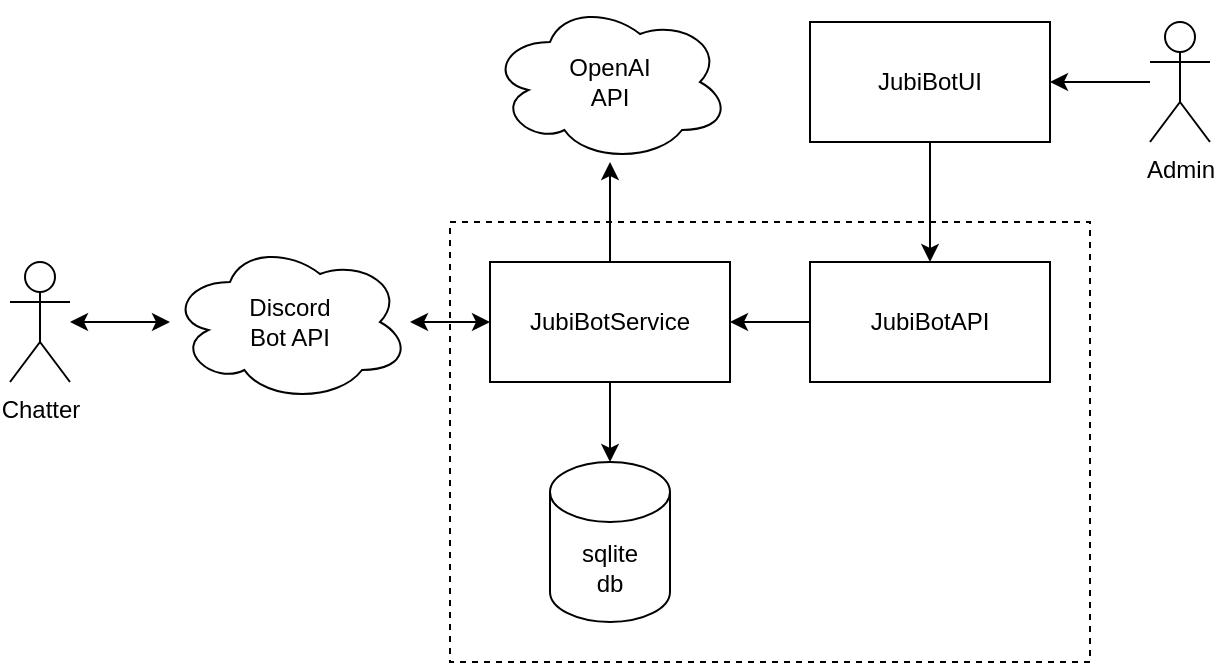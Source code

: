 <mxfile version="24.1.0" type="device">
  <diagram name="Page-1" id="euezzLX40mQLXLADtUO-">
    <mxGraphModel dx="819" dy="478" grid="1" gridSize="10" guides="1" tooltips="1" connect="1" arrows="1" fold="1" page="1" pageScale="1" pageWidth="1600" pageHeight="900" math="0" shadow="0">
      <root>
        <mxCell id="0" />
        <mxCell id="1" parent="0" />
        <mxCell id="NVZKQTPl5RfNsQLIiv2C-17" value="" style="rounded=0;whiteSpace=wrap;html=1;fillColor=none;dashed=1;" vertex="1" parent="1">
          <mxGeometry x="460" y="290" width="320" height="220" as="geometry" />
        </mxCell>
        <mxCell id="NVZKQTPl5RfNsQLIiv2C-7" style="edgeStyle=orthogonalEdgeStyle;rounded=0;orthogonalLoop=1;jettySize=auto;html=1;startArrow=classic;startFill=1;" edge="1" parent="1" source="NVZKQTPl5RfNsQLIiv2C-1" target="NVZKQTPl5RfNsQLIiv2C-3">
          <mxGeometry relative="1" as="geometry" />
        </mxCell>
        <mxCell id="NVZKQTPl5RfNsQLIiv2C-1" value="Chatter" style="shape=umlActor;verticalLabelPosition=bottom;verticalAlign=top;html=1;outlineConnect=0;" vertex="1" parent="1">
          <mxGeometry x="240" y="310" width="30" height="60" as="geometry" />
        </mxCell>
        <mxCell id="NVZKQTPl5RfNsQLIiv2C-6" style="edgeStyle=orthogonalEdgeStyle;rounded=0;orthogonalLoop=1;jettySize=auto;html=1;startArrow=classic;startFill=1;" edge="1" parent="1" source="NVZKQTPl5RfNsQLIiv2C-3" target="NVZKQTPl5RfNsQLIiv2C-5">
          <mxGeometry relative="1" as="geometry" />
        </mxCell>
        <mxCell id="NVZKQTPl5RfNsQLIiv2C-3" value="Discord&lt;div&gt;Bot API&lt;/div&gt;" style="ellipse;shape=cloud;whiteSpace=wrap;html=1;" vertex="1" parent="1">
          <mxGeometry x="320" y="300" width="120" height="80" as="geometry" />
        </mxCell>
        <mxCell id="NVZKQTPl5RfNsQLIiv2C-14" style="edgeStyle=orthogonalEdgeStyle;rounded=0;orthogonalLoop=1;jettySize=auto;html=1;" edge="1" parent="1" source="NVZKQTPl5RfNsQLIiv2C-5" target="NVZKQTPl5RfNsQLIiv2C-13">
          <mxGeometry relative="1" as="geometry" />
        </mxCell>
        <mxCell id="NVZKQTPl5RfNsQLIiv2C-21" style="edgeStyle=orthogonalEdgeStyle;rounded=0;orthogonalLoop=1;jettySize=auto;html=1;" edge="1" parent="1" source="NVZKQTPl5RfNsQLIiv2C-5" target="NVZKQTPl5RfNsQLIiv2C-20">
          <mxGeometry relative="1" as="geometry" />
        </mxCell>
        <mxCell id="NVZKQTPl5RfNsQLIiv2C-5" value="JubiBotService" style="rounded=0;whiteSpace=wrap;html=1;" vertex="1" parent="1">
          <mxGeometry x="480" y="310" width="120" height="60" as="geometry" />
        </mxCell>
        <mxCell id="NVZKQTPl5RfNsQLIiv2C-9" style="edgeStyle=orthogonalEdgeStyle;rounded=0;orthogonalLoop=1;jettySize=auto;html=1;" edge="1" parent="1" source="NVZKQTPl5RfNsQLIiv2C-8" target="NVZKQTPl5RfNsQLIiv2C-5">
          <mxGeometry relative="1" as="geometry" />
        </mxCell>
        <mxCell id="NVZKQTPl5RfNsQLIiv2C-8" value="JubiBotAPI" style="rounded=0;whiteSpace=wrap;html=1;" vertex="1" parent="1">
          <mxGeometry x="640" y="310" width="120" height="60" as="geometry" />
        </mxCell>
        <mxCell id="NVZKQTPl5RfNsQLIiv2C-11" style="edgeStyle=orthogonalEdgeStyle;rounded=0;orthogonalLoop=1;jettySize=auto;html=1;" edge="1" parent="1" source="NVZKQTPl5RfNsQLIiv2C-10" target="NVZKQTPl5RfNsQLIiv2C-8">
          <mxGeometry relative="1" as="geometry" />
        </mxCell>
        <mxCell id="NVZKQTPl5RfNsQLIiv2C-10" value="JubiBotUI" style="rounded=0;whiteSpace=wrap;html=1;" vertex="1" parent="1">
          <mxGeometry x="640" y="190" width="120" height="60" as="geometry" />
        </mxCell>
        <mxCell id="NVZKQTPl5RfNsQLIiv2C-13" value="sqlite&lt;div&gt;db&lt;/div&gt;" style="shape=cylinder3;whiteSpace=wrap;html=1;boundedLbl=1;backgroundOutline=1;size=15;" vertex="1" parent="1">
          <mxGeometry x="510" y="410" width="60" height="80" as="geometry" />
        </mxCell>
        <mxCell id="NVZKQTPl5RfNsQLIiv2C-16" style="edgeStyle=orthogonalEdgeStyle;rounded=0;orthogonalLoop=1;jettySize=auto;html=1;" edge="1" parent="1" source="NVZKQTPl5RfNsQLIiv2C-15" target="NVZKQTPl5RfNsQLIiv2C-10">
          <mxGeometry relative="1" as="geometry" />
        </mxCell>
        <mxCell id="NVZKQTPl5RfNsQLIiv2C-15" value="Admin" style="shape=umlActor;verticalLabelPosition=bottom;verticalAlign=top;html=1;outlineConnect=0;" vertex="1" parent="1">
          <mxGeometry x="810" y="190" width="30" height="60" as="geometry" />
        </mxCell>
        <mxCell id="NVZKQTPl5RfNsQLIiv2C-20" value="OpenAI&lt;div&gt;API&lt;/div&gt;" style="ellipse;shape=cloud;whiteSpace=wrap;html=1;" vertex="1" parent="1">
          <mxGeometry x="480" y="180" width="120" height="80" as="geometry" />
        </mxCell>
      </root>
    </mxGraphModel>
  </diagram>
</mxfile>
